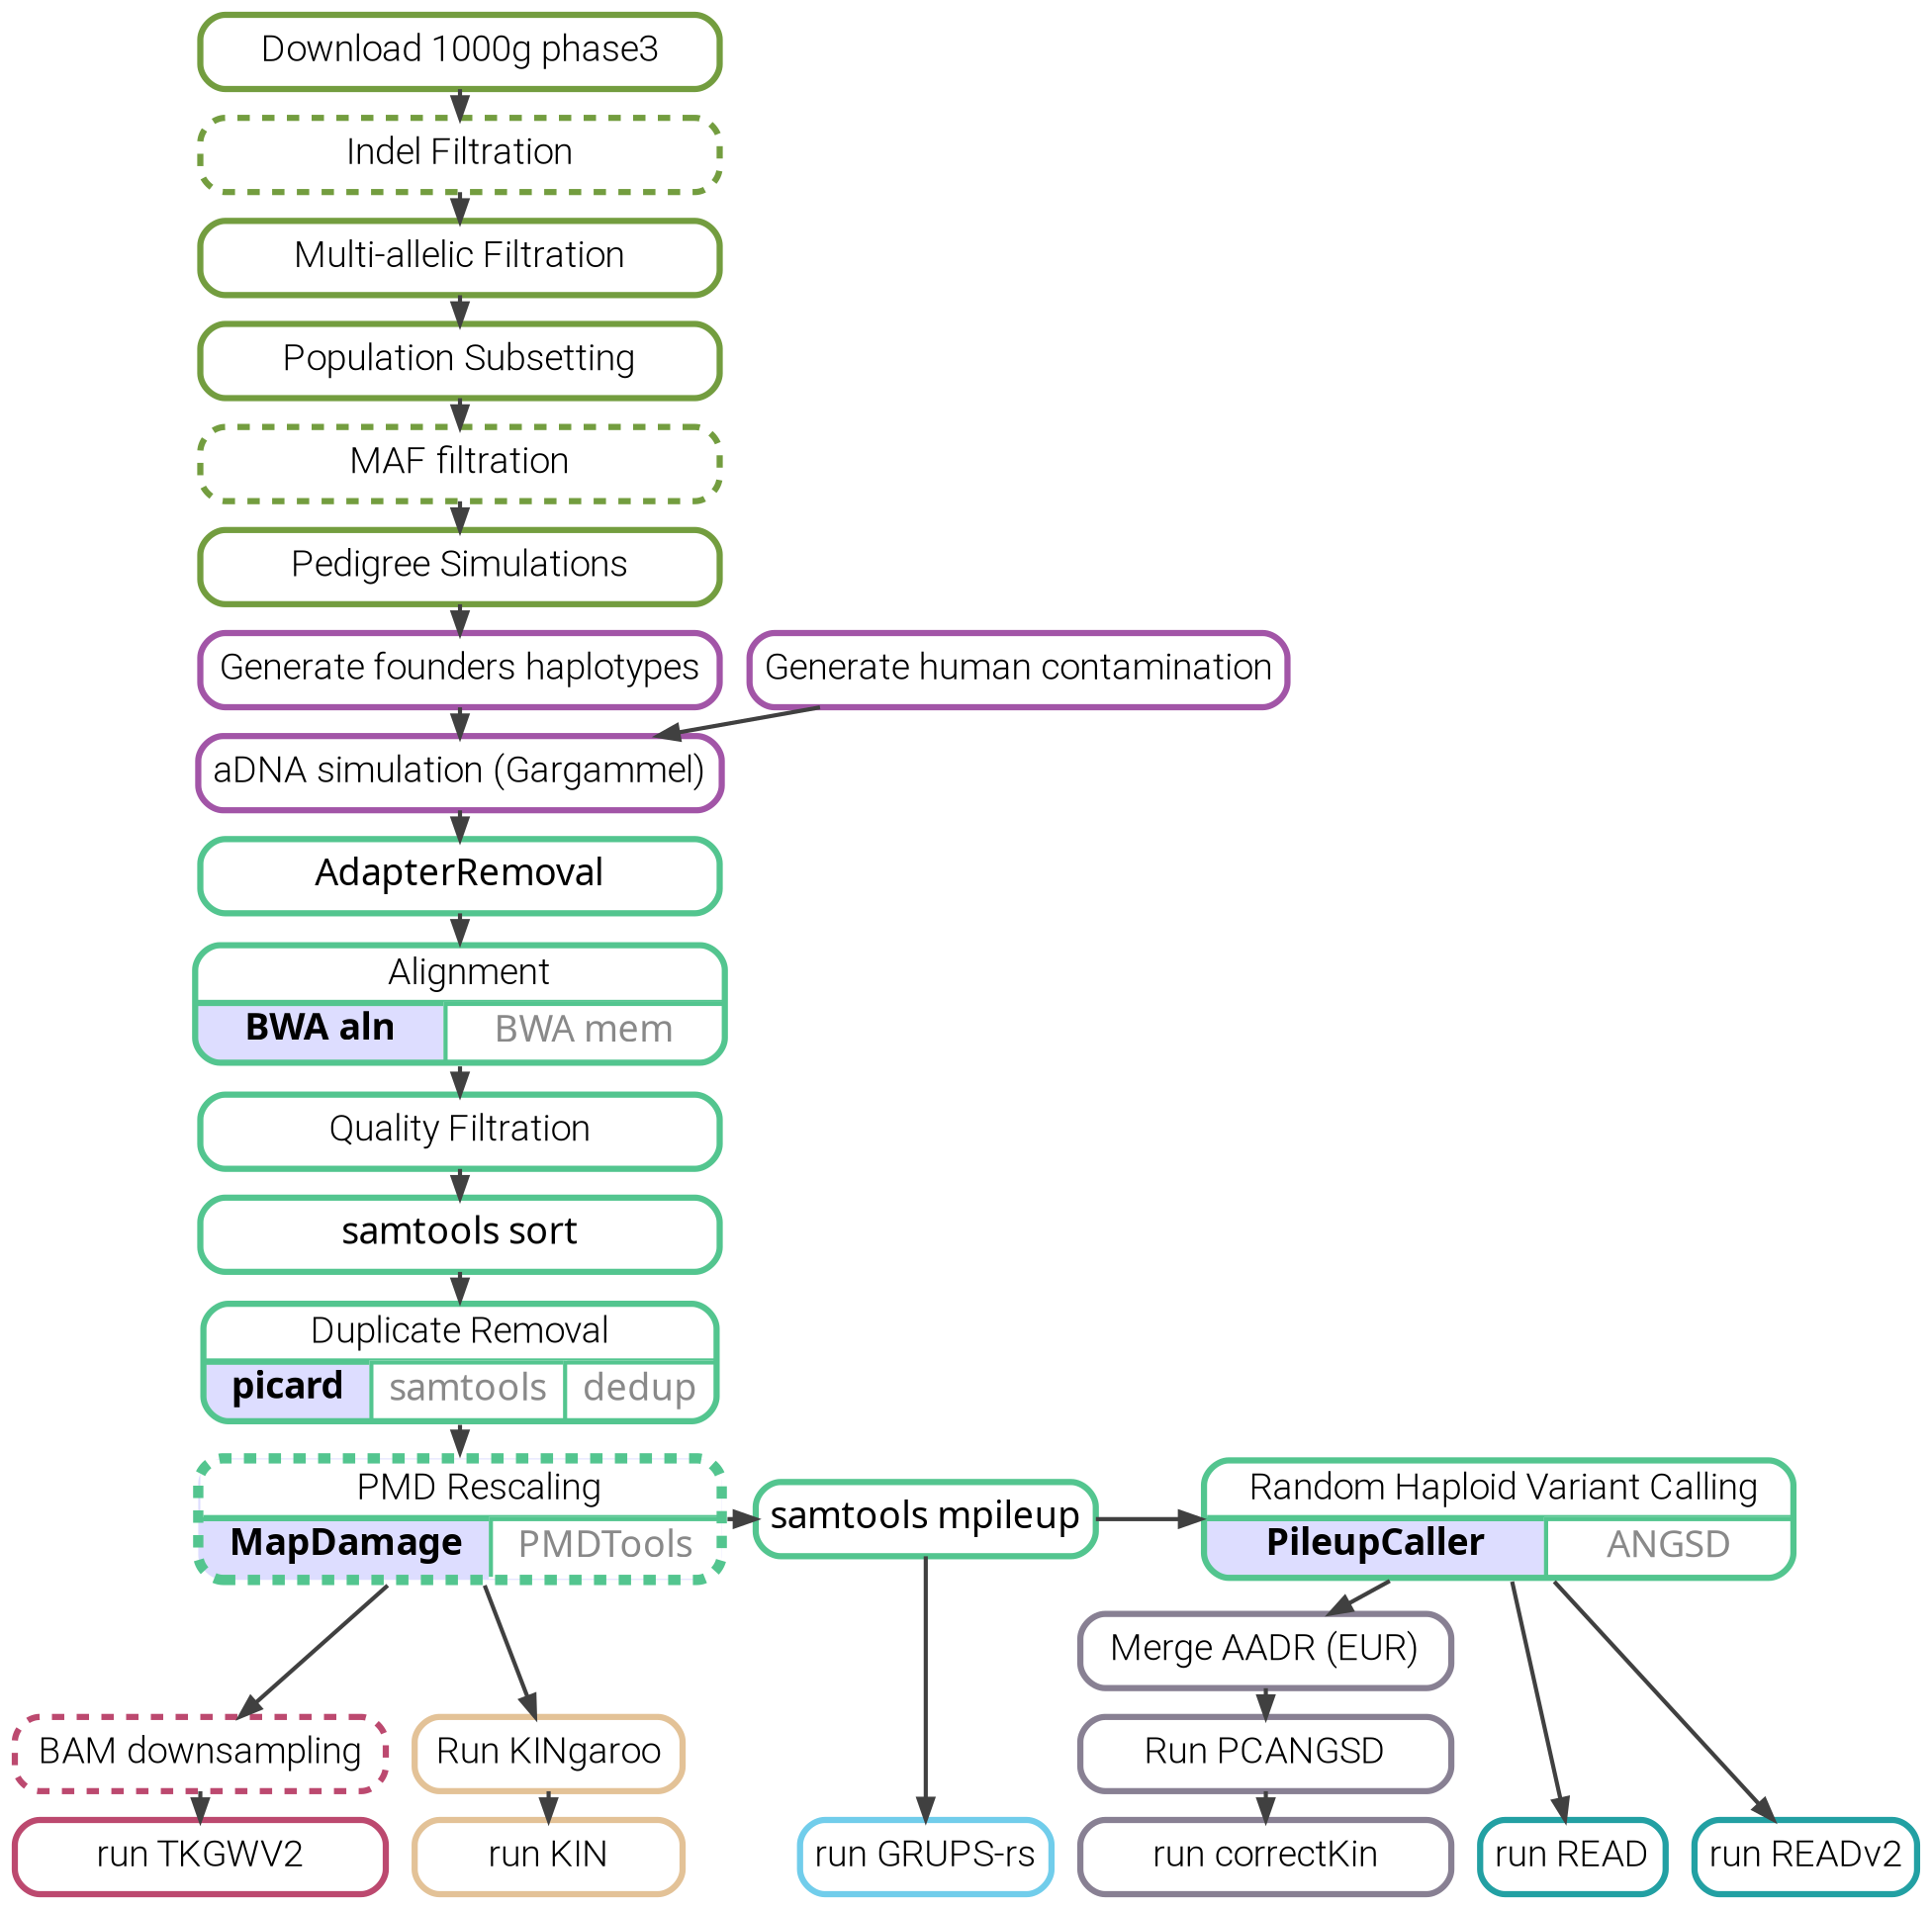 digraph {
     
  rank = TD;
  #concentrate=true
  graph [pad="0.1", nodesep="0.2", ranksep="0.2" bgcolor="#FFFFFFFF"];
  node[shape=box, style=rounded, fontname="Roboto Light", color="#000000" fontsize=18, penwidth=3, margin=0.1 width=2.5];
  edge[penwidth=2, color="#404040"];

  subgraph pedigree_sims {
    node[color="#739d3f" width=3.5]
    download_1000g[label="Download 1000g phase3" ]
    
    filter_indels[label="Indel Filtration", style="dashed, rounded"]
    #filter_indels[shape=plain, label=<
    #  <TABLE STYLE="ROUNDED DASHED" BORDER="3" CELLSPACING="-2">
    #    <TR><TD STYLE="DASHED" BORDER="3" SIDES="B" ALIGN="CENTER">Indel Filtration</TD></TR>
    #    <TR><TD STYLE="DASHED" BORDER="0" CELLPADDING="5" ALIGN="CENTER"><FONT FACE="Ubuntu Mono" POINT-SIZE="12">bcftools view -v snps         </FONT></TD></TR>
    #  </TABLE>
    #>]

    #vcf_norm[label="VCF normalisation"]
    filter_biallelic[label="Multi-allelic Filtration"]
    #filter_biallelic[shape=plain label=<
    #  <TABLE STYLE="ROUNDED" BORDER="3" CELLSPACING="-2">
    #    <TR><TD BORDER="3" SIDES="B">Multi-allelic Filtration</TD></TR>
    #    <TR><TD BORDER="0" SIDES="T" CELLPADDING="5" ALIGN="CENTER"><FONT FACE="Ubuntu Mono" POINT-SIZE="12">bcftools view --phased -m2 -M2          </FONT></TD></TR>
    #  </TABLE>
    #>]

    pop_subset[label="Population Subsetting"];
    #pop_subset[shape=plain label=<
    #  <TABLE STYLE="ROUNDED" BORDER="3" CELLSPACING="-2">
    #    <TR><TD BORDER="3" SIDES="B">Population Subsetting</TD></TR>
    #    <TR><TD BORDER="0" SIDES="T" CELLPADDING="5" ALIGN="CENTER"><FONT FACE="Ubuntu Mono" POINT-SIZE="12">bcftools view --samples-file CEU-samples.list                </FONT></TD></TR>
    #  </TABLE>
    #>]
    maf_filtration[label="MAF filtration", style="dashed, rounded"]
    #maf_filtration[shape=plain label=<
    #  <TABLE STYLE="ROUNDED" BORDER="3" CELLSPACING="-2">
    #    <TR><TD BORDER="3" SIDES="B" ALIGN="CENTER">MAF Filtration</TD></TR>
    #    <TR><TD BORDER="0" CELLPADING="5" SIDES="T" ALIGN="CENTER"><FONT FACE="Ubuntu Mono" POINT-SIZE="12">  bcftools view --min-af 0.05:minor             </FONT></TD></TR>
    #  </TABLE>
    #>]
    run_ped_sim[label = "Pedigree Simulations"]
    #run_ped_sim[shape=plain label=<
    #  <TABLE STYLE="ROUNDED" BORDER="3" CELLSPACING="-2">
    #    <TR><TD BORDER="0" CELLPADDING="5" ALIGN="CENTER">Pedigree simulations    <FONT POINT-SIZE="12" FACE="Ubuntu Mono">(ped-sim)  </FONT></TD></TR>
    #  </TABLE>
    #>]
  }
  
  download_1000g -> filter_indels -> filter_biallelic -> pop_subset -> maf_filtration -> run_ped_sim


  subgraph gargammel {
    node[color="#a255a7"]
      generate_haplotypes[label = "Generate founders haplotypes", width=3.5 group="z"]
      generate_contamination[label = "Generate human contamination" width=3.5]
      run_gargammel[label="aDNA simulation (Gargammel)" width=3.5 group="z"]
  
      run_ped_sim -> generate_haplotypes
      generate_contamination, generate_haplotypes-> run_gargammel
  }
  
  subgraph preprocessing {
    node[color="#53c58f" width=3.5];
    adapter_removal[label="AdapterRemoval" fontname="Ubuntu Mono" group="a"]

    align[shape = plain
      label = <<table STYLE="ROUNDED" BORDER="3" CELLPADDING="10" CELLMARGIN="10" CELLSPACING="-2" BGCOLOR="#DDDDFF" >
      <TR><TD CELLPADDING="2" BGCOLOR="#FFFFFF" COLSPAN="2" BORDER="3" SIDES="B" ALIGN="CENTER"><FONT FACE="Roboto Light">                    Alignment                  </FONT></TD></TR>
      <TR><TD CELLPADDING="3" BORDER="2" SIDES="TR" ><FONT FACE="Ubuntu Mono"><B>BWA aln</B></FONT></TD><TD CELLPADDING="3" BORDER="2" SIDES="TL" BGCOLOR="#FFFFFF"><FONT FACE="Ubuntu Mono" COLOR="#898989">BWA mem</FONT></TD></TR>
      </table>>
    ]

    quality_filt[label="Quality Filtration"  group="a"]
    samtools_sort[label="samtools sort"  fontname="Ubuntu Mono" group="a"]
    
    markdup[shape = plain label = <
      <table STYLE="ROUNDED" BORDER="3" CELLPADDING="10" CELLSPACING="-2" BGCOLOR="#DDDDFF" COLUMNS="6">
        <TR><TD CELLPADDING="2" BGCOLOR="#FFFFFF" COLSPAN="3" BORDER="3" SIDES="B" ALIGN="CENTER"><FONT FACE="Roboto Light">           Duplicate Removal           </FONT></TD></TR>
        <TR><TD CELLPADDING="3" BORDER="2" SIDES="T" ><FONT FACE="Ubuntu Mono"><B>picard</B></FONT></TD><TD CELLPADDING="3" BORDER="2" SIDES="TL" BGCOLOR="#FFFFFF"><FONT FACE="Ubuntu Mono" COLOR="#898989">samtools</FONT></TD><TD CELLPADDING="3" BORDER="2" SIDES="TL" BGCOLOR="#FFFFFF"><FONT FACE="Ubuntu Mono" COLOR="#898989">dedup</FONT></TD></TR>
      </table>
    >]
    
    rescale[shape = plain label = <
      <table STYLE="ROUNDED, DASHED" BORDER="5" CELLPADDING="10" CELLMARGIN="10" CELLSPACING="-2" BGCOLOR="#DDDDFF" >
        <TR><TD CELLPADDING="2" BGCOLOR="#FFFFFF" COLSPAN="2" BORDER="3" SIDES="B" ALIGN="CENTER"><FONT FACE="Roboto Light">                PMD Rescaling            </FONT></TD></TR>
        <TR><TD CELLPADDING="3" BORDER="2" SIDES="TR" ><FONT FACE="Ubuntu Mono"><B>MapDamage</B></FONT></TD><TD CELLPADDING="3" BORDER="2" SIDES="TL" BGCOLOR="#FFFFFF"><FONT FACE="Ubuntu Mono" COLOR="#898989">PMDTools</FONT></TD></TR>
      </table>
    >]

    samtools_mpileup[label="samtools mpileup" fontname="Ubuntu Mono" group=g2 width=2.2]

    random_haploid_calling[group=g1 shape = plain
      label = <<table STYLE="ROUNDED" BORDER="3" CELLPADDING="10" CELLMARGIN="10" CELLSPACING="-2" BGCOLOR="#DDDDFF" >
      <TR><TD CELLPADDING="2" BGCOLOR="#FFFFFF" COLSPAN="2" BORDER="3" SIDES="B" ALIGN="CENTER"><FONT FACE="Roboto Light">    Random Haploid Variant Calling   </FONT></TD></TR>
      <TR><TD CELLPADDING="3" BORDER="2" SIDES="TR" ><FONT FACE="Ubuntu Mono"><B>PileupCaller</B></FONT></TD><TD CELLPADDING="3" BORDER="2" SIDES="TL" BGCOLOR="#FFFFFF"><FONT FACE="Ubuntu Mono" COLOR="#898989">ANGSD</FONT></TD></TR>
      </table>>
    ]

    
    run_gargammel -> adapter_removal

    adapter_removal -> align;
    align -> quality_filt -> samtools_sort;

    samtools_sort -> markdup
    markdup -> rescale;
    rescale -> samtools_mpileup

    samtools_mpileup -> random_haploid_calling

    {rank="same"; samtools_mpileup, rescale, random_haploid_calling}
  }
  

  subgraph TKGWV2 {
    node[color="#bc496f"]

    tk_downsample[label="BAM downsampling" style="dashed, rounded"];
    run_tkgwv2[label="run TKGWV2"]
    rescale -> tk_downsample
    tk_downsample -> run_tkgwv2
  }
  
  subgraph GRUPS {
   node[color="#71cdeb"]

    run_grups[label="run GRUPS-rs" width=1 group=g2]
    
    samtools_mpileup -> run_grups 
  }
  
  subgraph correctKin {
      node[color="#888093"]
      merge_reich[label="Merge AADR (EUR)" group="d"]
      run_pcangsd[label="Run PCANGSD"  group="d"]
      run_correctkin[label="run correctKin" group="d"]
      random_haploid_calling -> merge_reich
      merge_reich -> run_pcangsd
      run_pcangsd -> run_correctkin
  }

  subgraph READ {
      node[color="#22A0A3"]

      run_READ[label="run READ"  group="a" width=1.2]
      run_READv2[label="run READv2" group="a", width=1.2]
      random_haploid_calling -> run_READ
      random_haploid_calling -> run_READv2
  }



  subgraph KIN {
      node[color="#e3c297" width=1.8]
      run_kingaroo[label="Run KINgaroo"]
      run_kin[label ="run KIN"]
      rescale -> run_kingaroo
      run_kingaroo -> run_kin
  }

  {rank="same"; random_haploid_calling, samtools_mpileup}
  {rank="same"; tk_downsample, run_kingaroo, run_pcangsd}
  {rank="same"; } 
  {rank="same"; run_READ, run_tkgwv2, run_grups, run_kin, run_READv2, run_correctkin}

}

